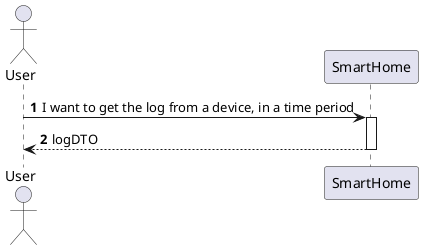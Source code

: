 @startuml
'https://plantuml.com/sequence-diagram
!pragma layout smetana

autonumber

actor "User" as User
participant "SmartHome" as SH

User -> SH : I want to get the log from a device, in a time period
activate SH

SH --> User : logDTO
deactivate SH
@enduml